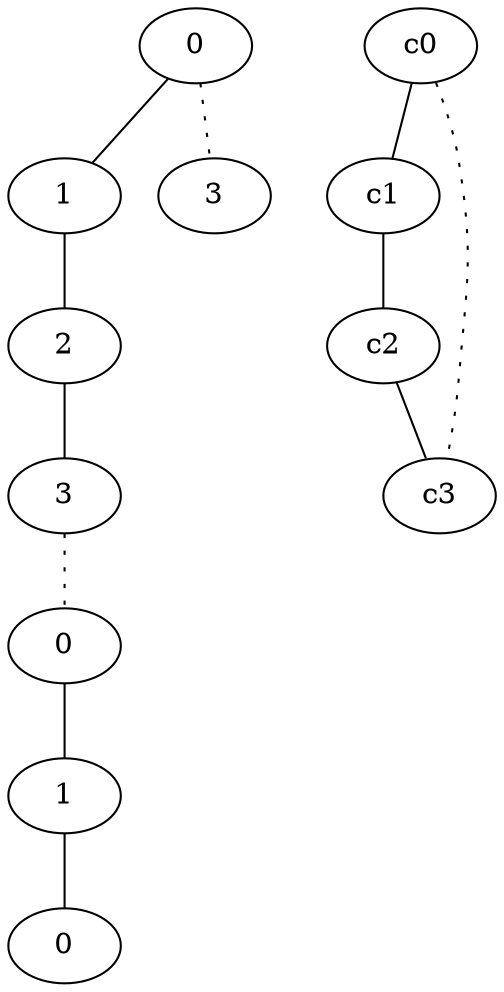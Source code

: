 graph {
a0[label=0];
a1[label=1];
a2[label=2];
a3[label=3];
a4[label=0];
a5[label=1];
a6[label=0];
a7[label=3];
a0 -- a1;
a0 -- a7 [style=dotted];
a1 -- a2;
a2 -- a3;
a3 -- a4 [style=dotted];
a4 -- a5;
a5 -- a6;
c0 -- c1;
c0 -- c3 [style=dotted];
c1 -- c2;
c2 -- c3;
}

